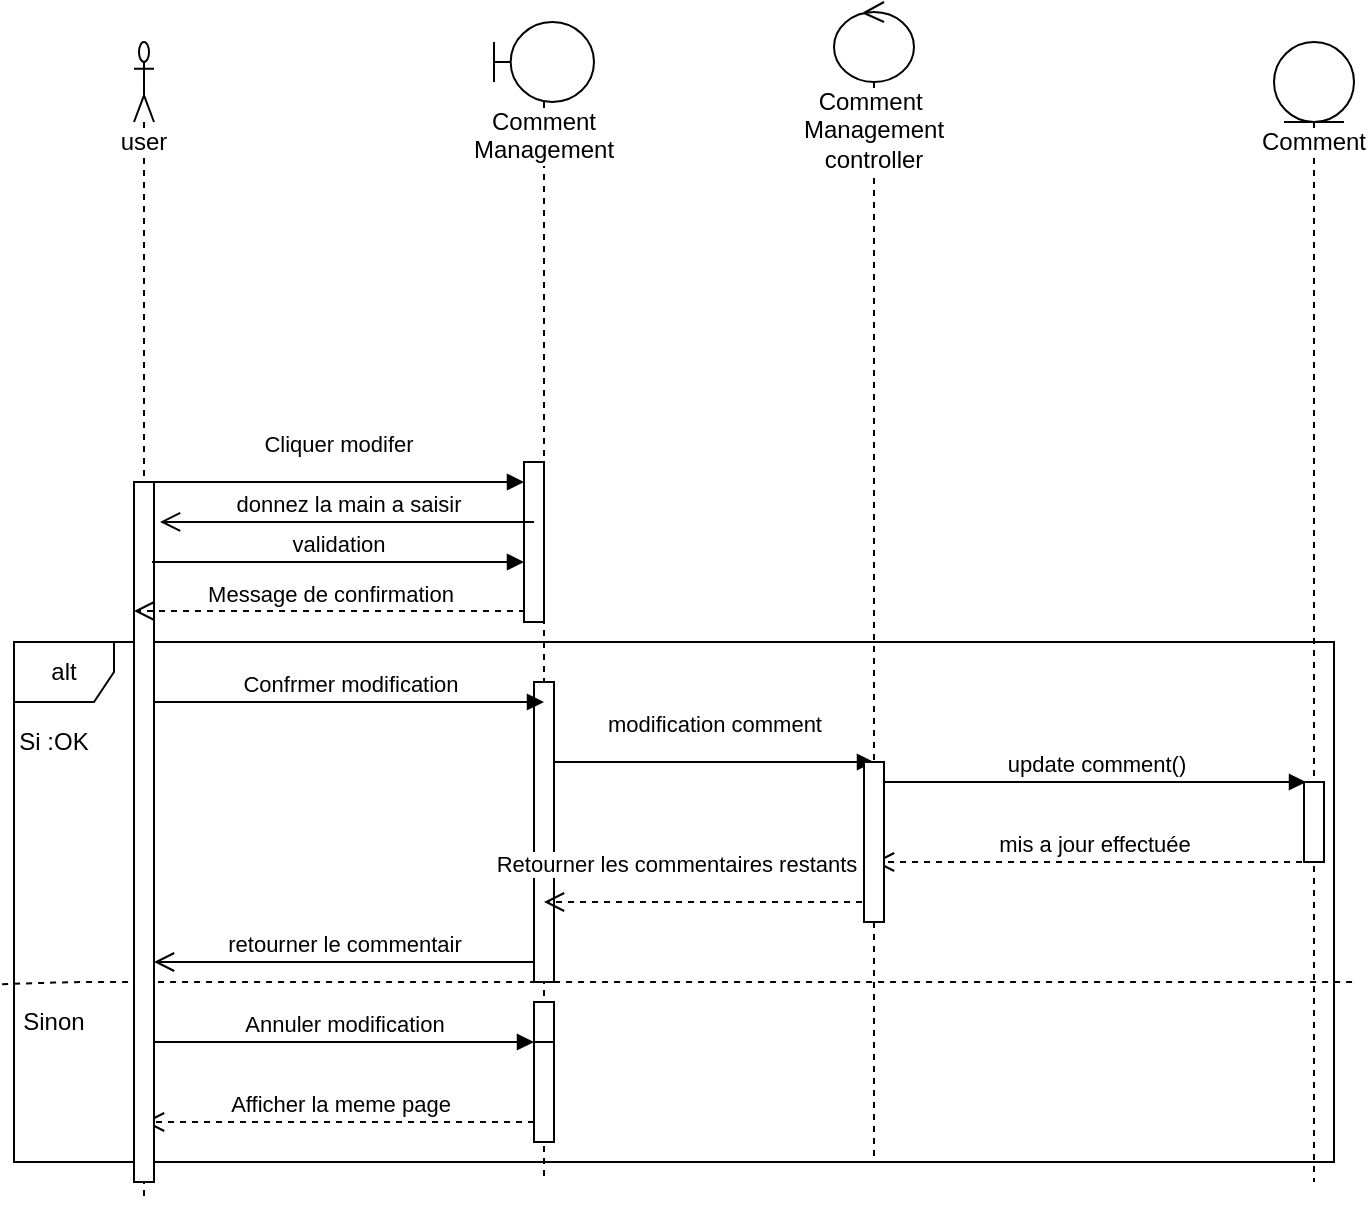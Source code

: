 <mxfile version="10.4.9" type="device"><diagram id="chPoz5LdmpBUyQcO5zTx" name="Page-1"><mxGraphModel dx="840" dy="506" grid="1" gridSize="10" guides="1" tooltips="1" connect="1" arrows="1" fold="1" page="1" pageScale="1" pageWidth="850" pageHeight="1100" math="0" shadow="0"><root><mxCell id="0"/><mxCell id="1" parent="0"/><mxCell id="2UEXE4apJw5BmhpLBmJW-44" value="alt" style="shape=umlFrame;whiteSpace=wrap;html=1;width=50;height=30;" parent="1" vertex="1"><mxGeometry x="60" y="550" width="660" height="260" as="geometry"/></mxCell><mxCell id="2UEXE4apJw5BmhpLBmJW-8" value="Comment Management" style="shape=umlLifeline;participant=umlBoundary;perimeter=lifelinePerimeter;whiteSpace=wrap;html=1;container=1;collapsible=0;recursiveResize=0;verticalAlign=top;spacingTop=36;labelBackgroundColor=#ffffff;outlineConnect=0;" parent="1" vertex="1"><mxGeometry x="300" y="240" width="50" height="580" as="geometry"/></mxCell><mxCell id="13emrFwENRUtgYGHik1h-4" value="" style="html=1;points=[];perimeter=orthogonalPerimeter;" parent="2UEXE4apJw5BmhpLBmJW-8" vertex="1"><mxGeometry x="20" y="330" width="10" height="150" as="geometry"/></mxCell><mxCell id="13emrFwENRUtgYGHik1h-5" value="" style="html=1;points=[];perimeter=orthogonalPerimeter;" parent="2UEXE4apJw5BmhpLBmJW-8" vertex="1"><mxGeometry x="20" y="490" width="10" height="70" as="geometry"/></mxCell><mxCell id="2UEXE4apJw5BmhpLBmJW-9" value="user" style="shape=umlLifeline;participant=umlActor;perimeter=lifelinePerimeter;whiteSpace=wrap;html=1;container=1;collapsible=0;recursiveResize=0;verticalAlign=top;spacingTop=36;labelBackgroundColor=#ffffff;outlineConnect=0;" parent="1" vertex="1"><mxGeometry x="120" y="250" width="10" height="580" as="geometry"/></mxCell><mxCell id="2UEXE4apJw5BmhpLBmJW-10" value="Comment&amp;nbsp; Management controller" style="shape=umlLifeline;participant=umlControl;perimeter=lifelinePerimeter;whiteSpace=wrap;html=1;container=1;collapsible=0;recursiveResize=0;verticalAlign=top;spacingTop=36;labelBackgroundColor=#ffffff;outlineConnect=0;" parent="1" vertex="1"><mxGeometry x="470" y="230" width="40" height="580" as="geometry"/></mxCell><mxCell id="2UEXE4apJw5BmhpLBmJW-11" value="Comment" style="shape=umlLifeline;participant=umlEntity;perimeter=lifelinePerimeter;whiteSpace=wrap;html=1;container=1;collapsible=0;recursiveResize=0;verticalAlign=top;spacingTop=36;labelBackgroundColor=#ffffff;outlineConnect=0;" parent="1" vertex="1"><mxGeometry x="690" y="250" width="40" height="570" as="geometry"/></mxCell><mxCell id="2UEXE4apJw5BmhpLBmJW-32" value="Confrmer modification" style="html=1;verticalAlign=bottom;endArrow=block;" parent="1" edge="1"><mxGeometry width="80" relative="1" as="geometry"><mxPoint x="130" y="580" as="sourcePoint"/><mxPoint x="325" y="580" as="targetPoint"/></mxGeometry></mxCell><mxCell id="2UEXE4apJw5BmhpLBmJW-34" value="modification comment" style="html=1;verticalAlign=bottom;endArrow=block;" parent="1" edge="1"><mxGeometry y="10" width="80" relative="1" as="geometry"><mxPoint x="330" y="610" as="sourcePoint"/><mxPoint x="490" y="610" as="targetPoint"/><mxPoint as="offset"/></mxGeometry></mxCell><mxCell id="2UEXE4apJw5BmhpLBmJW-35" value="update comment()" style="html=1;verticalAlign=bottom;endArrow=block;entryX=0.1;entryY=0;entryDx=0;entryDy=0;entryPerimeter=0;" parent="1" source="13emrFwENRUtgYGHik1h-9" target="13emrFwENRUtgYGHik1h-10" edge="1"><mxGeometry width="80" relative="1" as="geometry"><mxPoint x="490" y="630" as="sourcePoint"/><mxPoint x="710" y="630" as="targetPoint"/></mxGeometry></mxCell><mxCell id="2UEXE4apJw5BmhpLBmJW-36" value="mis a jour effectuée" style="html=1;verticalAlign=bottom;endArrow=open;dashed=1;endSize=8;entryX=0.609;entryY=0.65;entryDx=0;entryDy=0;entryPerimeter=0;" parent="1" edge="1"><mxGeometry relative="1" as="geometry"><mxPoint x="710" y="660" as="sourcePoint"/><mxPoint x="490" y="660" as="targetPoint"/></mxGeometry></mxCell><mxCell id="2UEXE4apJw5BmhpLBmJW-38" value="retourner le commentair" style="html=1;verticalAlign=bottom;endArrow=open;endSize=8;entryX=0.087;entryY=0.9;entryDx=0;entryDy=0;entryPerimeter=0;" parent="1" edge="1"><mxGeometry relative="1" as="geometry"><mxPoint x="320" y="710" as="sourcePoint"/><mxPoint x="130" y="710" as="targetPoint"/></mxGeometry></mxCell><mxCell id="2UEXE4apJw5BmhpLBmJW-39" value="Retourner les commentaires restants" style="html=1;verticalAlign=bottom;endArrow=open;dashed=1;endSize=8;" parent="1" target="2UEXE4apJw5BmhpLBmJW-8" edge="1"><mxGeometry x="0.208" y="-10" relative="1" as="geometry"><mxPoint x="490" y="680" as="sourcePoint"/><mxPoint x="410" y="680" as="targetPoint"/><mxPoint as="offset"/></mxGeometry></mxCell><mxCell id="2UEXE4apJw5BmhpLBmJW-42" value="Afficher la meme page" style="html=1;verticalAlign=bottom;endArrow=open;dashed=1;endSize=8;" parent="1" target="2UEXE4apJw5BmhpLBmJW-9" edge="1"><mxGeometry relative="1" as="geometry"><mxPoint x="320" y="790" as="sourcePoint"/><mxPoint x="240" y="790" as="targetPoint"/></mxGeometry></mxCell><mxCell id="2UEXE4apJw5BmhpLBmJW-47" value="" style="endArrow=none;dashed=1;html=1;exitX=-0.009;exitY=0.658;exitDx=0;exitDy=0;exitPerimeter=0;" parent="1" source="2UEXE4apJw5BmhpLBmJW-44" edge="1"><mxGeometry width="50" height="50" relative="1" as="geometry"><mxPoint x="60" y="750" as="sourcePoint"/><mxPoint x="732" y="720" as="targetPoint"/><Array as="points"><mxPoint x="90" y="720"/></Array></mxGeometry></mxCell><mxCell id="2UEXE4apJw5BmhpLBmJW-49" value="Si :OK" style="text;html=1;strokeColor=none;fillColor=none;align=center;verticalAlign=middle;whiteSpace=wrap;rounded=0;" parent="1" vertex="1"><mxGeometry x="60" y="590" width="40" height="20" as="geometry"/></mxCell><mxCell id="2UEXE4apJw5BmhpLBmJW-51" value="Sinon" style="text;html=1;strokeColor=none;fillColor=none;align=center;verticalAlign=middle;whiteSpace=wrap;rounded=0;" parent="1" vertex="1"><mxGeometry x="60" y="730" width="40" height="20" as="geometry"/></mxCell><mxCell id="13emrFwENRUtgYGHik1h-3" value="" style="html=1;points=[];perimeter=orthogonalPerimeter;" parent="1" vertex="1"><mxGeometry x="120" y="470" width="10" height="350" as="geometry"/></mxCell><mxCell id="13emrFwENRUtgYGHik1h-6" value="" style="html=1;points=[];perimeter=orthogonalPerimeter;" parent="1" vertex="1"><mxGeometry x="320" y="750" width="10" height="50" as="geometry"/></mxCell><mxCell id="13emrFwENRUtgYGHik1h-7" value="Annuler modification" style="html=1;verticalAlign=bottom;endArrow=block;" parent="1" target="13emrFwENRUtgYGHik1h-6" edge="1"><mxGeometry width="80" relative="1" as="geometry"><mxPoint x="130" y="750" as="sourcePoint"/><mxPoint x="324.5" y="750" as="targetPoint"/></mxGeometry></mxCell><mxCell id="13emrFwENRUtgYGHik1h-9" value="" style="html=1;points=[];perimeter=orthogonalPerimeter;" parent="1" vertex="1"><mxGeometry x="485" y="610" width="10" height="80" as="geometry"/></mxCell><mxCell id="13emrFwENRUtgYGHik1h-10" value="" style="html=1;points=[];perimeter=orthogonalPerimeter;" parent="1" vertex="1"><mxGeometry x="705" y="620" width="10" height="40" as="geometry"/></mxCell><mxCell id="BgDY-EidatHwLaEiBEel-1" value="" style="html=1;points=[];perimeter=orthogonalPerimeter;" parent="1" vertex="1"><mxGeometry x="315" y="460" width="10" height="80" as="geometry"/></mxCell><mxCell id="BgDY-EidatHwLaEiBEel-2" value="Cliquer modifer" style="html=1;verticalAlign=bottom;endArrow=block;" parent="1" source="2UEXE4apJw5BmhpLBmJW-9" target="BgDY-EidatHwLaEiBEel-1" edge="1"><mxGeometry x="0.003" y="10" width="80" relative="1" as="geometry"><mxPoint x="124.5" y="470" as="sourcePoint"/><mxPoint x="324.5" y="470" as="targetPoint"/><mxPoint x="1" as="offset"/><Array as="points"><mxPoint x="200" y="470"/></Array></mxGeometry></mxCell><mxCell id="BgDY-EidatHwLaEiBEel-3" value="donnez la main a saisir" style="html=1;verticalAlign=bottom;endArrow=open;endSize=8;entryX=1.3;entryY=0.057;entryDx=0;entryDy=0;entryPerimeter=0;" parent="1" target="13emrFwENRUtgYGHik1h-3" edge="1"><mxGeometry relative="1" as="geometry"><mxPoint x="320" y="490" as="sourcePoint"/><mxPoint x="240" y="490" as="targetPoint"/></mxGeometry></mxCell><mxCell id="BgDY-EidatHwLaEiBEel-4" value="validation" style="html=1;verticalAlign=bottom;endArrow=block;entryX=0.1;entryY=0.5;entryDx=0;entryDy=0;entryPerimeter=0;" parent="1" edge="1"><mxGeometry width="80" relative="1" as="geometry"><mxPoint x="129" y="510" as="sourcePoint"/><mxPoint x="315" y="510" as="targetPoint"/></mxGeometry></mxCell><mxCell id="BgDY-EidatHwLaEiBEel-5" value="Message de confirmation" style="html=1;verticalAlign=bottom;endArrow=open;dashed=1;endSize=8;" parent="1" edge="1"><mxGeometry relative="1" as="geometry"><mxPoint x="315.5" y="534.5" as="sourcePoint"/><mxPoint x="120" y="534.5" as="targetPoint"/></mxGeometry></mxCell></root></mxGraphModel></diagram></mxfile>